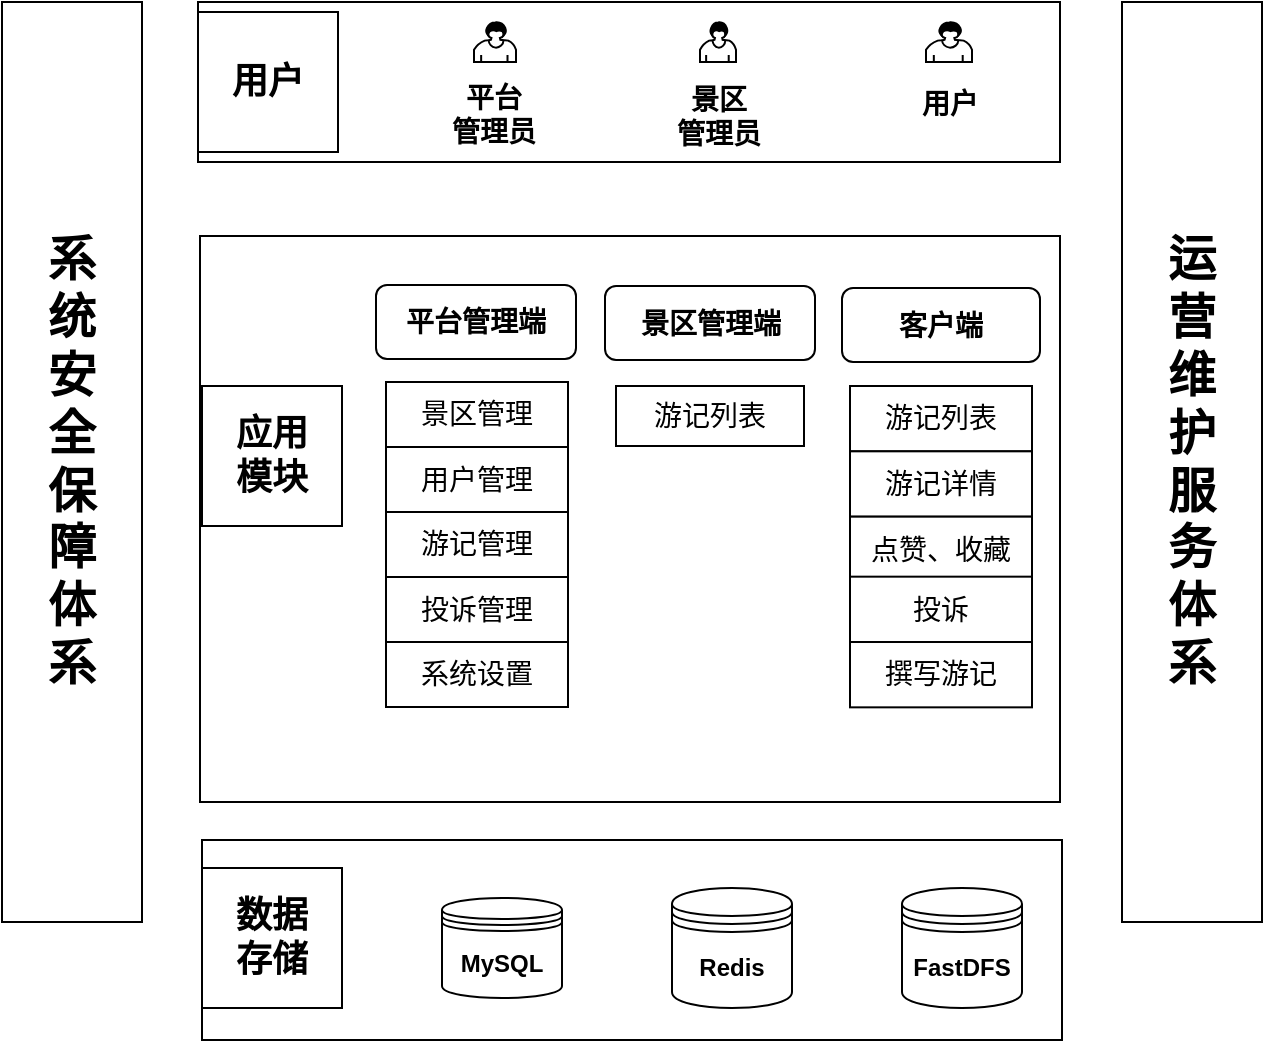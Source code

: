 <mxfile version="14.5.10" type="github">
  <diagram id="L9wh5_5upDk95yy1sQSH" name="Page-1">
    <mxGraphModel dx="1151" dy="673" grid="1" gridSize="10" guides="1" tooltips="1" connect="1" arrows="1" fold="1" page="1" pageScale="1" pageWidth="827" pageHeight="1169" math="0" shadow="0">
      <root>
        <mxCell id="0" />
        <mxCell id="1" parent="0" />
        <mxCell id="pIfulKXOhAl75pTlR59t-1" value="&lt;font face=&quot;calibri, sans-serif&quot; style=&quot;font-size: 24px&quot;&gt;&lt;b&gt;系&lt;br&gt;统&lt;br&gt;安&lt;br&gt;全&lt;br&gt;保&lt;br&gt;障&lt;br&gt;体&lt;br&gt;系&lt;/b&gt;&lt;/font&gt;" style="rounded=0;whiteSpace=wrap;html=1;" parent="1" vertex="1">
          <mxGeometry x="100" y="200" width="70" height="460" as="geometry" />
        </mxCell>
        <mxCell id="pIfulKXOhAl75pTlR59t-7" value="" style="rounded=0;whiteSpace=wrap;html=1;" parent="1" vertex="1">
          <mxGeometry x="199" y="317" width="430" height="283" as="geometry" />
        </mxCell>
        <mxCell id="pIfulKXOhAl75pTlR59t-8" value="&lt;b&gt;&lt;font style=&quot;font-size: 18px&quot;&gt;应用&lt;br&gt;模块&lt;br&gt;&lt;/font&gt;&lt;/b&gt;" style="rounded=0;whiteSpace=wrap;html=1;" parent="1" vertex="1">
          <mxGeometry x="200" y="392" width="70" height="70" as="geometry" />
        </mxCell>
        <mxCell id="pIfulKXOhAl75pTlR59t-9" value="&lt;font style=&quot;font-size: 14px&quot;&gt;平台管理端&lt;/font&gt;" style="rounded=1;whiteSpace=wrap;html=1;fontStyle=1" parent="1" vertex="1">
          <mxGeometry x="287" y="341.5" width="100" height="37" as="geometry" />
        </mxCell>
        <mxCell id="pIfulKXOhAl75pTlR59t-10" value="&lt;font style=&quot;font-size: 14px&quot;&gt;景区管理端&lt;/font&gt;" style="rounded=1;whiteSpace=wrap;html=1;fontStyle=1" parent="1" vertex="1">
          <mxGeometry x="401.5" y="342" width="105" height="37" as="geometry" />
        </mxCell>
        <mxCell id="pIfulKXOhAl75pTlR59t-11" value="&lt;font style=&quot;font-size: 14px&quot;&gt;&lt;b&gt;客户端&lt;/b&gt;&lt;/font&gt;" style="rounded=1;whiteSpace=wrap;html=1;" parent="1" vertex="1">
          <mxGeometry x="520" y="343" width="99" height="37" as="geometry" />
        </mxCell>
        <mxCell id="pIfulKXOhAl75pTlR59t-12" value="" style="rounded=0;whiteSpace=wrap;html=1;" parent="1" vertex="1">
          <mxGeometry x="198" y="200" width="431" height="80" as="geometry" />
        </mxCell>
        <mxCell id="pIfulKXOhAl75pTlR59t-13" value="&lt;b&gt;&lt;font style=&quot;font-size: 18px&quot;&gt;用户&lt;br&gt;&lt;/font&gt;&lt;/b&gt;" style="rounded=0;whiteSpace=wrap;html=1;" parent="1" vertex="1">
          <mxGeometry x="198" y="205" width="70" height="70" as="geometry" />
        </mxCell>
        <mxCell id="pIfulKXOhAl75pTlR59t-14" value="" style="shape=mxgraph.bpmn.user_task;html=1;outlineConnect=0;" parent="1" vertex="1">
          <mxGeometry x="336" y="210" width="21" height="20" as="geometry" />
        </mxCell>
        <mxCell id="pIfulKXOhAl75pTlR59t-15" value="&lt;font style=&quot;font-size: 14px&quot;&gt;平台&lt;br&gt;管理员&lt;/font&gt;" style="text;html=1;strokeColor=none;fillColor=none;align=center;verticalAlign=middle;whiteSpace=wrap;rounded=0;fontStyle=1" parent="1" vertex="1">
          <mxGeometry x="319" y="246" width="54" height="20" as="geometry" />
        </mxCell>
        <mxCell id="pIfulKXOhAl75pTlR59t-16" value="" style="shape=mxgraph.bpmn.user_task;html=1;outlineConnect=0;" parent="1" vertex="1">
          <mxGeometry x="449" y="210" width="18" height="20" as="geometry" />
        </mxCell>
        <mxCell id="pIfulKXOhAl75pTlR59t-17" value="&lt;font style=&quot;font-size: 14px&quot;&gt;景区&lt;br&gt;管理员&lt;/font&gt;" style="text;html=1;strokeColor=none;fillColor=none;align=center;verticalAlign=middle;whiteSpace=wrap;rounded=0;fontStyle=1" parent="1" vertex="1">
          <mxGeometry x="432.5" y="246" width="51" height="21" as="geometry" />
        </mxCell>
        <mxCell id="pIfulKXOhAl75pTlR59t-18" value="" style="shape=mxgraph.bpmn.user_task;html=1;outlineConnect=0;" parent="1" vertex="1">
          <mxGeometry x="562" y="210" width="23" height="20" as="geometry" />
        </mxCell>
        <mxCell id="pIfulKXOhAl75pTlR59t-19" value="&lt;font style=&quot;font-size: 14px&quot;&gt;用户&lt;/font&gt;" style="text;html=1;strokeColor=none;fillColor=none;align=center;verticalAlign=middle;whiteSpace=wrap;rounded=0;fontStyle=1" parent="1" vertex="1">
          <mxGeometry x="554" y="240" width="40" height="21" as="geometry" />
        </mxCell>
        <mxCell id="pIfulKXOhAl75pTlR59t-20" value="" style="group" parent="1" vertex="1" connectable="0">
          <mxGeometry x="292" y="390" width="91" height="130" as="geometry" />
        </mxCell>
        <mxCell id="pIfulKXOhAl75pTlR59t-21" value="&lt;span style=&quot;line-height: 150%&quot;&gt;&lt;font style=&quot;font-size: 14px&quot;&gt;景区管理&lt;/font&gt;&lt;/span&gt;" style="rounded=0;whiteSpace=wrap;html=1;" parent="pIfulKXOhAl75pTlR59t-20" vertex="1">
          <mxGeometry width="91" height="32.5" as="geometry" />
        </mxCell>
        <mxCell id="pIfulKXOhAl75pTlR59t-22" value="&lt;span style=&quot;line-height: 150%&quot;&gt;&lt;font style=&quot;font-size: 14px&quot;&gt;用户管理&lt;/font&gt;&lt;/span&gt;" style="rounded=0;whiteSpace=wrap;html=1;" parent="pIfulKXOhAl75pTlR59t-20" vertex="1">
          <mxGeometry y="32.5" width="91" height="32.5" as="geometry" />
        </mxCell>
        <mxCell id="pIfulKXOhAl75pTlR59t-23" value="&lt;span style=&quot;line-height: 150%&quot;&gt;&lt;font style=&quot;font-size: 14px&quot;&gt;游记管理&lt;/font&gt;&lt;/span&gt;" style="rounded=0;whiteSpace=wrap;html=1;" parent="pIfulKXOhAl75pTlR59t-20" vertex="1">
          <mxGeometry y="65" width="91" height="32.5" as="geometry" />
        </mxCell>
        <mxCell id="pIfulKXOhAl75pTlR59t-24" value="&lt;span style=&quot;line-height: 150%&quot;&gt;&lt;font style=&quot;font-size: 14px&quot;&gt;投诉管理&lt;/font&gt;&lt;/span&gt;" style="rounded=0;whiteSpace=wrap;html=1;" parent="pIfulKXOhAl75pTlR59t-20" vertex="1">
          <mxGeometry y="97.5" width="91" height="32.5" as="geometry" />
        </mxCell>
        <mxCell id="pIfulKXOhAl75pTlR59t-25" value="" style="group;container=1;" parent="1" vertex="1" connectable="0">
          <mxGeometry x="407" y="392" width="94" height="120" as="geometry" />
        </mxCell>
        <mxCell id="pIfulKXOhAl75pTlR59t-26" value="&lt;span style=&quot;line-height: 150%&quot;&gt;&lt;font style=&quot;font-size: 14px&quot;&gt;游记列表&lt;/font&gt;&lt;/span&gt;" style="rounded=0;whiteSpace=wrap;html=1;" parent="pIfulKXOhAl75pTlR59t-25" vertex="1">
          <mxGeometry width="94" height="30" as="geometry" />
        </mxCell>
        <mxCell id="pIfulKXOhAl75pTlR59t-30" value="" style="group" parent="1" vertex="1" connectable="0">
          <mxGeometry x="524" y="392" width="91" height="98" as="geometry" />
        </mxCell>
        <mxCell id="pIfulKXOhAl75pTlR59t-31" value="&lt;span style=&quot;line-height: 150%&quot;&gt;&lt;font style=&quot;font-size: 14px&quot;&gt;游记列表&lt;/font&gt;&lt;/span&gt;" style="rounded=0;whiteSpace=wrap;html=1;" parent="pIfulKXOhAl75pTlR59t-30" vertex="1">
          <mxGeometry width="91" height="32.667" as="geometry" />
        </mxCell>
        <mxCell id="pIfulKXOhAl75pTlR59t-32" value="&lt;span style=&quot;line-height: 150%&quot;&gt;&lt;font style=&quot;font-size: 14px&quot;&gt;游记详情&lt;/font&gt;&lt;/span&gt;" style="rounded=0;whiteSpace=wrap;html=1;" parent="pIfulKXOhAl75pTlR59t-30" vertex="1">
          <mxGeometry y="32.667" width="91" height="32.667" as="geometry" />
        </mxCell>
        <mxCell id="pIfulKXOhAl75pTlR59t-33" value="&lt;span style=&quot;line-height: 150%&quot;&gt;&lt;font style=&quot;font-size: 14px&quot;&gt;点赞、收藏&lt;/font&gt;&lt;/span&gt;" style="rounded=0;whiteSpace=wrap;html=1;" parent="pIfulKXOhAl75pTlR59t-30" vertex="1">
          <mxGeometry y="65.333" width="91" height="32.667" as="geometry" />
        </mxCell>
        <mxCell id="pIfulKXOhAl75pTlR59t-34" value="&lt;font face=&quot;calibri, sans-serif&quot;&gt;&lt;span style=&quot;font-size: 24px&quot;&gt;&lt;b&gt;运&lt;br&gt;营&lt;br&gt;维&lt;br&gt;护&lt;br&gt;服&lt;br&gt;务&lt;br&gt;体&lt;br&gt;系&lt;/b&gt;&lt;/span&gt;&lt;/font&gt;" style="rounded=0;whiteSpace=wrap;html=1;" parent="1" vertex="1">
          <mxGeometry x="660" y="200" width="70" height="460" as="geometry" />
        </mxCell>
        <mxCell id="F0azWFeUXjcDbEiPBmZ1-1" value="" style="group" vertex="1" connectable="0" parent="1">
          <mxGeometry x="200" y="619" width="430" height="100" as="geometry" />
        </mxCell>
        <mxCell id="pIfulKXOhAl75pTlR59t-2" value="" style="rounded=0;whiteSpace=wrap;html=1;" parent="F0azWFeUXjcDbEiPBmZ1-1" vertex="1">
          <mxGeometry width="430" height="100" as="geometry" />
        </mxCell>
        <mxCell id="pIfulKXOhAl75pTlR59t-3" value="&lt;b&gt;&lt;font style=&quot;font-size: 18px&quot;&gt;数据&lt;br&gt;存储&lt;br&gt;&lt;/font&gt;&lt;/b&gt;" style="rounded=0;whiteSpace=wrap;html=1;" parent="F0azWFeUXjcDbEiPBmZ1-1" vertex="1">
          <mxGeometry y="14" width="70" height="70" as="geometry" />
        </mxCell>
        <mxCell id="pIfulKXOhAl75pTlR59t-4" value="MySQL" style="shape=datastore;whiteSpace=wrap;html=1;fontStyle=1" parent="F0azWFeUXjcDbEiPBmZ1-1" vertex="1">
          <mxGeometry x="120" y="29" width="60" height="50" as="geometry" />
        </mxCell>
        <mxCell id="pIfulKXOhAl75pTlR59t-5" value="Redis" style="shape=datastore;whiteSpace=wrap;html=1;fontStyle=1" parent="F0azWFeUXjcDbEiPBmZ1-1" vertex="1">
          <mxGeometry x="235" y="24" width="60" height="60" as="geometry" />
        </mxCell>
        <mxCell id="pIfulKXOhAl75pTlR59t-6" value="FastDFS" style="shape=datastore;whiteSpace=wrap;html=1;fontStyle=1" parent="F0azWFeUXjcDbEiPBmZ1-1" vertex="1">
          <mxGeometry x="350" y="24" width="60" height="60" as="geometry" />
        </mxCell>
        <mxCell id="F0azWFeUXjcDbEiPBmZ1-3" value="&lt;span style=&quot;line-height: 150%&quot;&gt;&lt;font style=&quot;font-size: 14px&quot;&gt;系统设置&lt;/font&gt;&lt;/span&gt;" style="rounded=0;whiteSpace=wrap;html=1;" vertex="1" parent="1">
          <mxGeometry x="292" y="520" width="91" height="32.5" as="geometry" />
        </mxCell>
        <mxCell id="F0azWFeUXjcDbEiPBmZ1-4" value="&lt;span style=&quot;line-height: 150%&quot;&gt;&lt;font style=&quot;font-size: 14px&quot;&gt;投诉&lt;/font&gt;&lt;/span&gt;" style="rounded=0;whiteSpace=wrap;html=1;" vertex="1" parent="1">
          <mxGeometry x="524" y="487.333" width="91" height="32.667" as="geometry" />
        </mxCell>
        <mxCell id="F0azWFeUXjcDbEiPBmZ1-5" value="&lt;span style=&quot;font-size: 14px&quot;&gt;撰写游记&lt;/span&gt;" style="rounded=0;whiteSpace=wrap;html=1;" vertex="1" parent="1">
          <mxGeometry x="524" y="520.003" width="91" height="32.667" as="geometry" />
        </mxCell>
      </root>
    </mxGraphModel>
  </diagram>
</mxfile>
